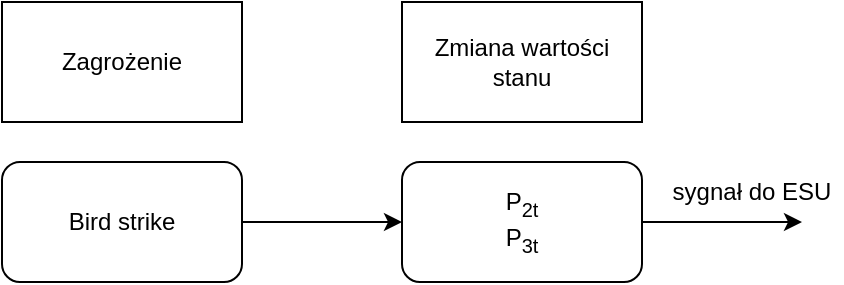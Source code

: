 <mxfile version="20.2.7" type="device"><diagram id="JzGjZIvFQ0McaiC1KkEp" name="Strona-1"><mxGraphModel dx="1038" dy="547" grid="1" gridSize="10" guides="1" tooltips="1" connect="1" arrows="1" fold="1" page="1" pageScale="1" pageWidth="1169" pageHeight="827" math="0" shadow="0"><root><mxCell id="0"/><mxCell id="1" parent="0"/><mxCell id="wP8PRst3Zszr8VtB8W0J-3" value="" style="edgeStyle=orthogonalEdgeStyle;rounded=0;orthogonalLoop=1;jettySize=auto;html=1;" edge="1" parent="1" source="wP8PRst3Zszr8VtB8W0J-1" target="wP8PRst3Zszr8VtB8W0J-2"><mxGeometry relative="1" as="geometry"/></mxCell><mxCell id="wP8PRst3Zszr8VtB8W0J-1" value="Bird strike" style="rounded=1;whiteSpace=wrap;html=1;" vertex="1" parent="1"><mxGeometry x="240" y="150" width="120" height="60" as="geometry"/></mxCell><mxCell id="wP8PRst3Zszr8VtB8W0J-6" style="edgeStyle=orthogonalEdgeStyle;rounded=0;orthogonalLoop=1;jettySize=auto;html=1;" edge="1" parent="1" source="wP8PRst3Zszr8VtB8W0J-2"><mxGeometry relative="1" as="geometry"><mxPoint x="640" y="180" as="targetPoint"/></mxGeometry></mxCell><mxCell id="wP8PRst3Zszr8VtB8W0J-2" value="P&lt;sub&gt;2t&lt;br&gt;&lt;/sub&gt;P&lt;sub&gt;3t&lt;/sub&gt;" style="rounded=1;whiteSpace=wrap;html=1;" vertex="1" parent="1"><mxGeometry x="440" y="150" width="120" height="60" as="geometry"/></mxCell><mxCell id="wP8PRst3Zszr8VtB8W0J-4" value="Zagrożenie" style="rounded=0;whiteSpace=wrap;html=1;" vertex="1" parent="1"><mxGeometry x="240" y="70" width="120" height="60" as="geometry"/></mxCell><mxCell id="wP8PRst3Zszr8VtB8W0J-5" value="Zmiana wartości stanu" style="rounded=0;whiteSpace=wrap;html=1;" vertex="1" parent="1"><mxGeometry x="440" y="70" width="120" height="60" as="geometry"/></mxCell><mxCell id="wP8PRst3Zszr8VtB8W0J-7" value="sygnał do ESU" style="text;html=1;strokeColor=none;fillColor=none;align=center;verticalAlign=middle;whiteSpace=wrap;rounded=0;" vertex="1" parent="1"><mxGeometry x="570" y="150" width="90" height="30" as="geometry"/></mxCell></root></mxGraphModel></diagram></mxfile>